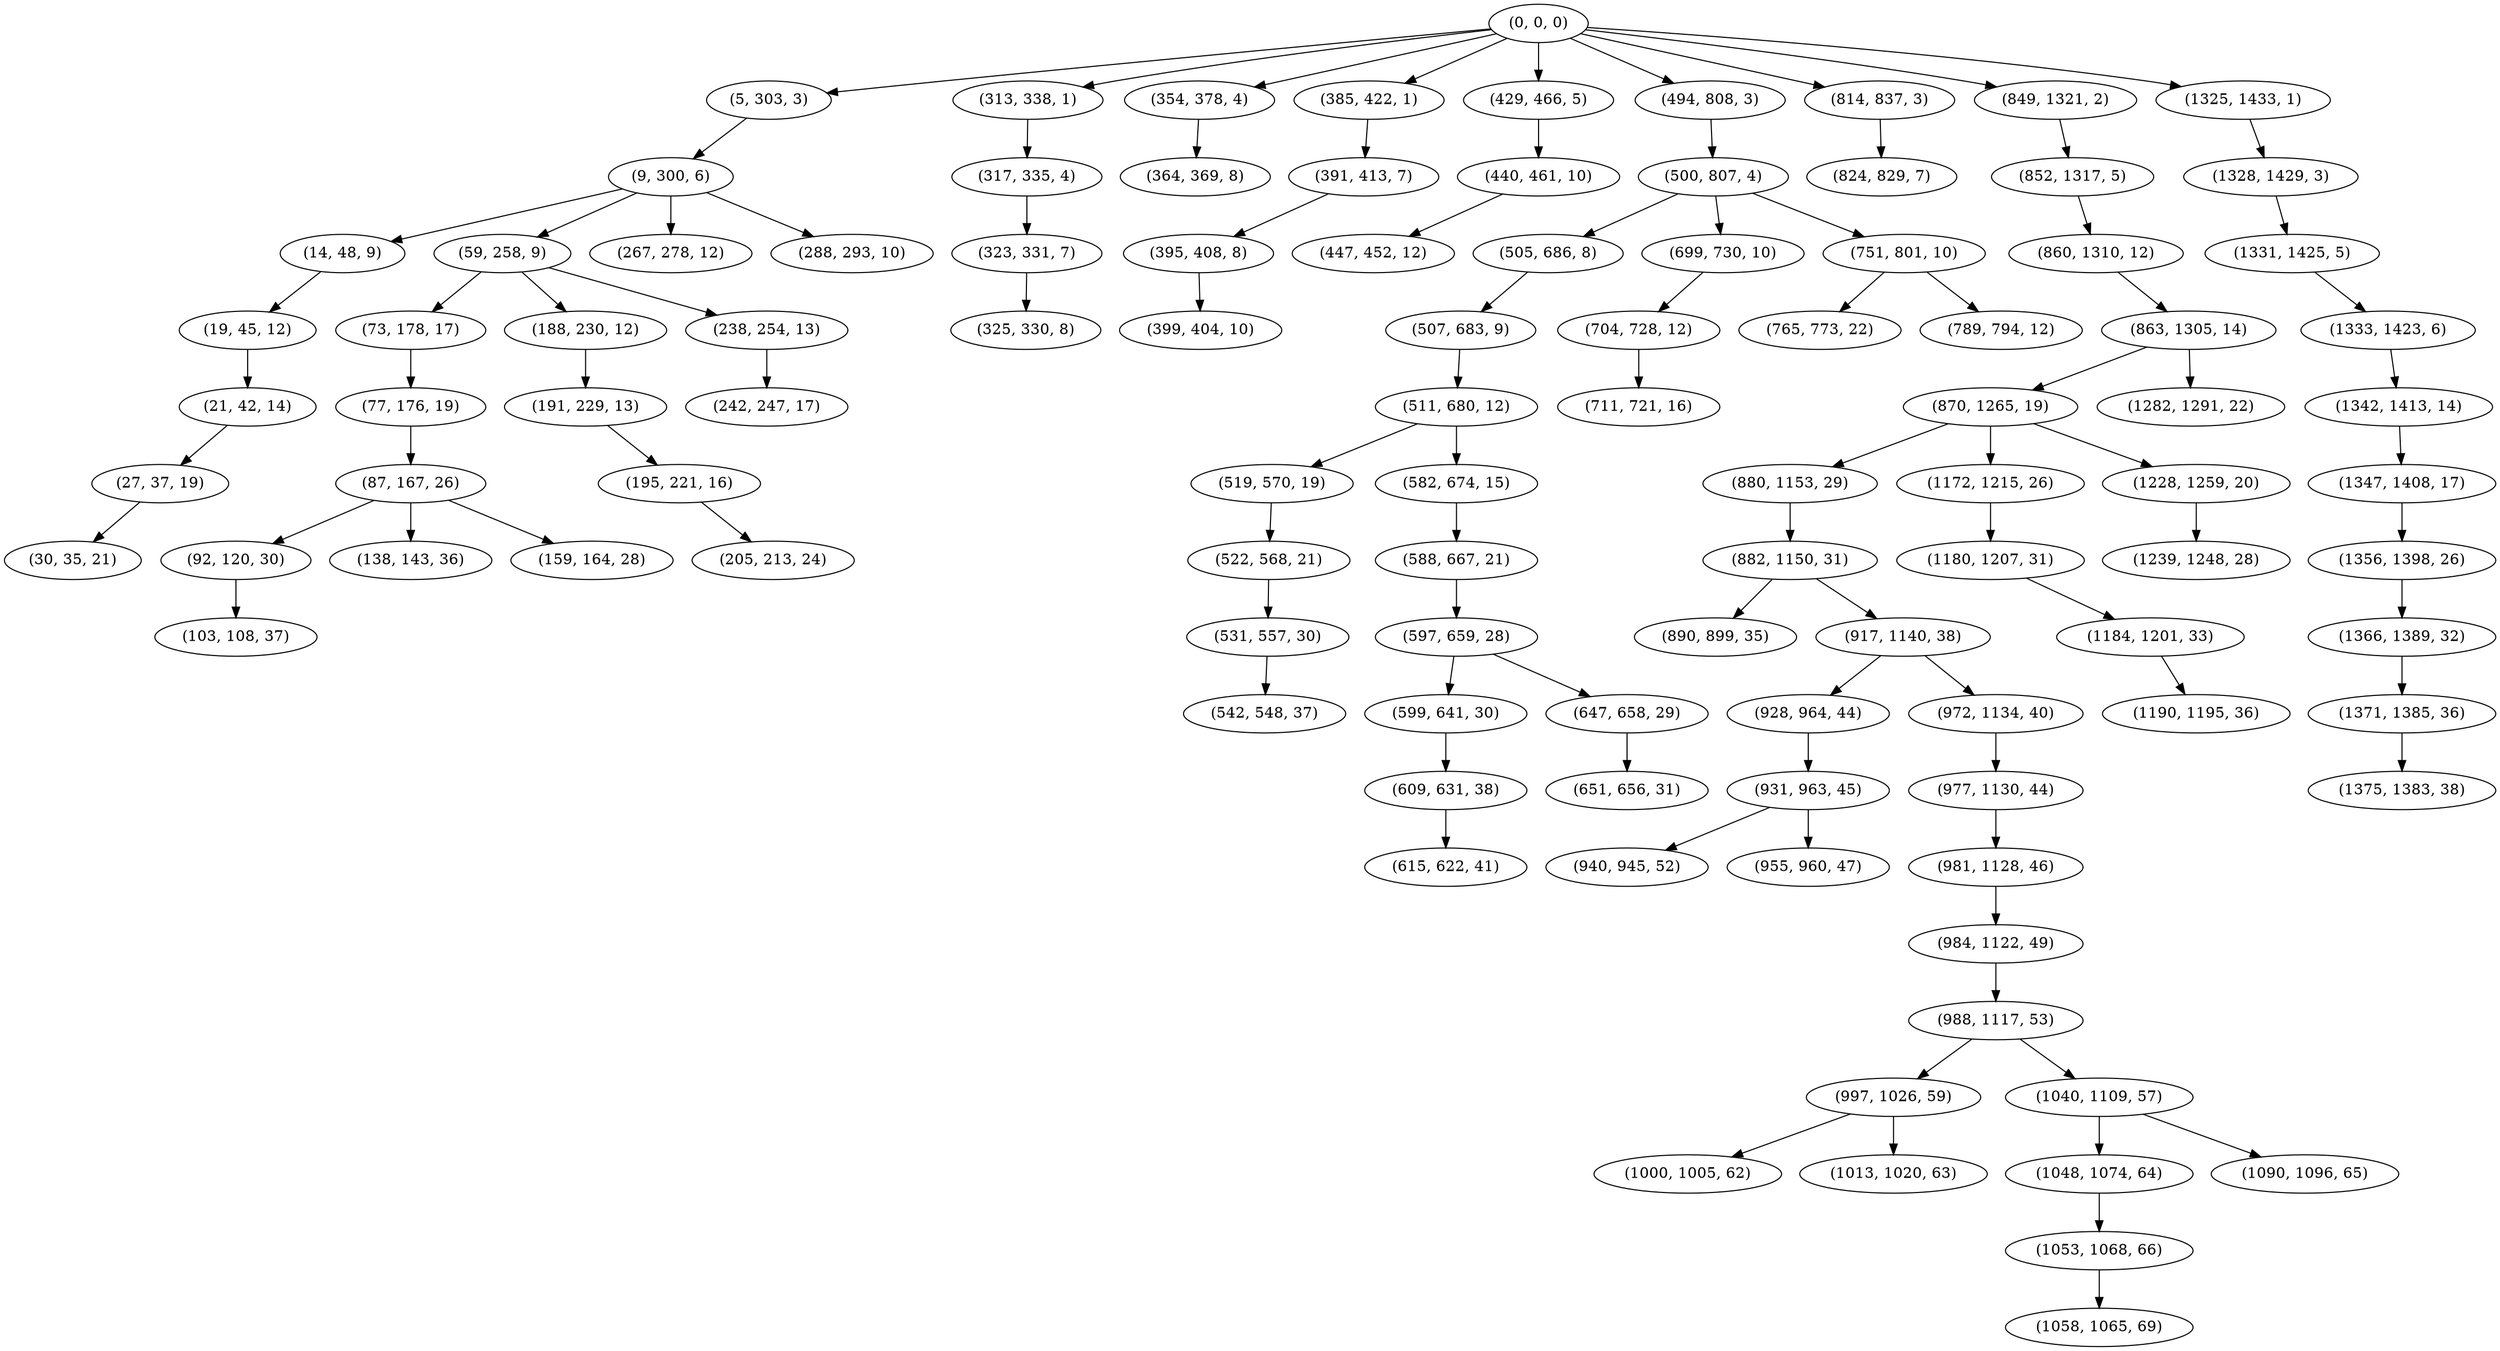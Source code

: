 digraph tree {
    "(0, 0, 0)";
    "(5, 303, 3)";
    "(9, 300, 6)";
    "(14, 48, 9)";
    "(19, 45, 12)";
    "(21, 42, 14)";
    "(27, 37, 19)";
    "(30, 35, 21)";
    "(59, 258, 9)";
    "(73, 178, 17)";
    "(77, 176, 19)";
    "(87, 167, 26)";
    "(92, 120, 30)";
    "(103, 108, 37)";
    "(138, 143, 36)";
    "(159, 164, 28)";
    "(188, 230, 12)";
    "(191, 229, 13)";
    "(195, 221, 16)";
    "(205, 213, 24)";
    "(238, 254, 13)";
    "(242, 247, 17)";
    "(267, 278, 12)";
    "(288, 293, 10)";
    "(313, 338, 1)";
    "(317, 335, 4)";
    "(323, 331, 7)";
    "(325, 330, 8)";
    "(354, 378, 4)";
    "(364, 369, 8)";
    "(385, 422, 1)";
    "(391, 413, 7)";
    "(395, 408, 8)";
    "(399, 404, 10)";
    "(429, 466, 5)";
    "(440, 461, 10)";
    "(447, 452, 12)";
    "(494, 808, 3)";
    "(500, 807, 4)";
    "(505, 686, 8)";
    "(507, 683, 9)";
    "(511, 680, 12)";
    "(519, 570, 19)";
    "(522, 568, 21)";
    "(531, 557, 30)";
    "(542, 548, 37)";
    "(582, 674, 15)";
    "(588, 667, 21)";
    "(597, 659, 28)";
    "(599, 641, 30)";
    "(609, 631, 38)";
    "(615, 622, 41)";
    "(647, 658, 29)";
    "(651, 656, 31)";
    "(699, 730, 10)";
    "(704, 728, 12)";
    "(711, 721, 16)";
    "(751, 801, 10)";
    "(765, 773, 22)";
    "(789, 794, 12)";
    "(814, 837, 3)";
    "(824, 829, 7)";
    "(849, 1321, 2)";
    "(852, 1317, 5)";
    "(860, 1310, 12)";
    "(863, 1305, 14)";
    "(870, 1265, 19)";
    "(880, 1153, 29)";
    "(882, 1150, 31)";
    "(890, 899, 35)";
    "(917, 1140, 38)";
    "(928, 964, 44)";
    "(931, 963, 45)";
    "(940, 945, 52)";
    "(955, 960, 47)";
    "(972, 1134, 40)";
    "(977, 1130, 44)";
    "(981, 1128, 46)";
    "(984, 1122, 49)";
    "(988, 1117, 53)";
    "(997, 1026, 59)";
    "(1000, 1005, 62)";
    "(1013, 1020, 63)";
    "(1040, 1109, 57)";
    "(1048, 1074, 64)";
    "(1053, 1068, 66)";
    "(1058, 1065, 69)";
    "(1090, 1096, 65)";
    "(1172, 1215, 26)";
    "(1180, 1207, 31)";
    "(1184, 1201, 33)";
    "(1190, 1195, 36)";
    "(1228, 1259, 20)";
    "(1239, 1248, 28)";
    "(1282, 1291, 22)";
    "(1325, 1433, 1)";
    "(1328, 1429, 3)";
    "(1331, 1425, 5)";
    "(1333, 1423, 6)";
    "(1342, 1413, 14)";
    "(1347, 1408, 17)";
    "(1356, 1398, 26)";
    "(1366, 1389, 32)";
    "(1371, 1385, 36)";
    "(1375, 1383, 38)";
    "(0, 0, 0)" -> "(5, 303, 3)";
    "(0, 0, 0)" -> "(313, 338, 1)";
    "(0, 0, 0)" -> "(354, 378, 4)";
    "(0, 0, 0)" -> "(385, 422, 1)";
    "(0, 0, 0)" -> "(429, 466, 5)";
    "(0, 0, 0)" -> "(494, 808, 3)";
    "(0, 0, 0)" -> "(814, 837, 3)";
    "(0, 0, 0)" -> "(849, 1321, 2)";
    "(0, 0, 0)" -> "(1325, 1433, 1)";
    "(5, 303, 3)" -> "(9, 300, 6)";
    "(9, 300, 6)" -> "(14, 48, 9)";
    "(9, 300, 6)" -> "(59, 258, 9)";
    "(9, 300, 6)" -> "(267, 278, 12)";
    "(9, 300, 6)" -> "(288, 293, 10)";
    "(14, 48, 9)" -> "(19, 45, 12)";
    "(19, 45, 12)" -> "(21, 42, 14)";
    "(21, 42, 14)" -> "(27, 37, 19)";
    "(27, 37, 19)" -> "(30, 35, 21)";
    "(59, 258, 9)" -> "(73, 178, 17)";
    "(59, 258, 9)" -> "(188, 230, 12)";
    "(59, 258, 9)" -> "(238, 254, 13)";
    "(73, 178, 17)" -> "(77, 176, 19)";
    "(77, 176, 19)" -> "(87, 167, 26)";
    "(87, 167, 26)" -> "(92, 120, 30)";
    "(87, 167, 26)" -> "(138, 143, 36)";
    "(87, 167, 26)" -> "(159, 164, 28)";
    "(92, 120, 30)" -> "(103, 108, 37)";
    "(188, 230, 12)" -> "(191, 229, 13)";
    "(191, 229, 13)" -> "(195, 221, 16)";
    "(195, 221, 16)" -> "(205, 213, 24)";
    "(238, 254, 13)" -> "(242, 247, 17)";
    "(313, 338, 1)" -> "(317, 335, 4)";
    "(317, 335, 4)" -> "(323, 331, 7)";
    "(323, 331, 7)" -> "(325, 330, 8)";
    "(354, 378, 4)" -> "(364, 369, 8)";
    "(385, 422, 1)" -> "(391, 413, 7)";
    "(391, 413, 7)" -> "(395, 408, 8)";
    "(395, 408, 8)" -> "(399, 404, 10)";
    "(429, 466, 5)" -> "(440, 461, 10)";
    "(440, 461, 10)" -> "(447, 452, 12)";
    "(494, 808, 3)" -> "(500, 807, 4)";
    "(500, 807, 4)" -> "(505, 686, 8)";
    "(500, 807, 4)" -> "(699, 730, 10)";
    "(500, 807, 4)" -> "(751, 801, 10)";
    "(505, 686, 8)" -> "(507, 683, 9)";
    "(507, 683, 9)" -> "(511, 680, 12)";
    "(511, 680, 12)" -> "(519, 570, 19)";
    "(511, 680, 12)" -> "(582, 674, 15)";
    "(519, 570, 19)" -> "(522, 568, 21)";
    "(522, 568, 21)" -> "(531, 557, 30)";
    "(531, 557, 30)" -> "(542, 548, 37)";
    "(582, 674, 15)" -> "(588, 667, 21)";
    "(588, 667, 21)" -> "(597, 659, 28)";
    "(597, 659, 28)" -> "(599, 641, 30)";
    "(597, 659, 28)" -> "(647, 658, 29)";
    "(599, 641, 30)" -> "(609, 631, 38)";
    "(609, 631, 38)" -> "(615, 622, 41)";
    "(647, 658, 29)" -> "(651, 656, 31)";
    "(699, 730, 10)" -> "(704, 728, 12)";
    "(704, 728, 12)" -> "(711, 721, 16)";
    "(751, 801, 10)" -> "(765, 773, 22)";
    "(751, 801, 10)" -> "(789, 794, 12)";
    "(814, 837, 3)" -> "(824, 829, 7)";
    "(849, 1321, 2)" -> "(852, 1317, 5)";
    "(852, 1317, 5)" -> "(860, 1310, 12)";
    "(860, 1310, 12)" -> "(863, 1305, 14)";
    "(863, 1305, 14)" -> "(870, 1265, 19)";
    "(863, 1305, 14)" -> "(1282, 1291, 22)";
    "(870, 1265, 19)" -> "(880, 1153, 29)";
    "(870, 1265, 19)" -> "(1172, 1215, 26)";
    "(870, 1265, 19)" -> "(1228, 1259, 20)";
    "(880, 1153, 29)" -> "(882, 1150, 31)";
    "(882, 1150, 31)" -> "(890, 899, 35)";
    "(882, 1150, 31)" -> "(917, 1140, 38)";
    "(917, 1140, 38)" -> "(928, 964, 44)";
    "(917, 1140, 38)" -> "(972, 1134, 40)";
    "(928, 964, 44)" -> "(931, 963, 45)";
    "(931, 963, 45)" -> "(940, 945, 52)";
    "(931, 963, 45)" -> "(955, 960, 47)";
    "(972, 1134, 40)" -> "(977, 1130, 44)";
    "(977, 1130, 44)" -> "(981, 1128, 46)";
    "(981, 1128, 46)" -> "(984, 1122, 49)";
    "(984, 1122, 49)" -> "(988, 1117, 53)";
    "(988, 1117, 53)" -> "(997, 1026, 59)";
    "(988, 1117, 53)" -> "(1040, 1109, 57)";
    "(997, 1026, 59)" -> "(1000, 1005, 62)";
    "(997, 1026, 59)" -> "(1013, 1020, 63)";
    "(1040, 1109, 57)" -> "(1048, 1074, 64)";
    "(1040, 1109, 57)" -> "(1090, 1096, 65)";
    "(1048, 1074, 64)" -> "(1053, 1068, 66)";
    "(1053, 1068, 66)" -> "(1058, 1065, 69)";
    "(1172, 1215, 26)" -> "(1180, 1207, 31)";
    "(1180, 1207, 31)" -> "(1184, 1201, 33)";
    "(1184, 1201, 33)" -> "(1190, 1195, 36)";
    "(1228, 1259, 20)" -> "(1239, 1248, 28)";
    "(1325, 1433, 1)" -> "(1328, 1429, 3)";
    "(1328, 1429, 3)" -> "(1331, 1425, 5)";
    "(1331, 1425, 5)" -> "(1333, 1423, 6)";
    "(1333, 1423, 6)" -> "(1342, 1413, 14)";
    "(1342, 1413, 14)" -> "(1347, 1408, 17)";
    "(1347, 1408, 17)" -> "(1356, 1398, 26)";
    "(1356, 1398, 26)" -> "(1366, 1389, 32)";
    "(1366, 1389, 32)" -> "(1371, 1385, 36)";
    "(1371, 1385, 36)" -> "(1375, 1383, 38)";
}

